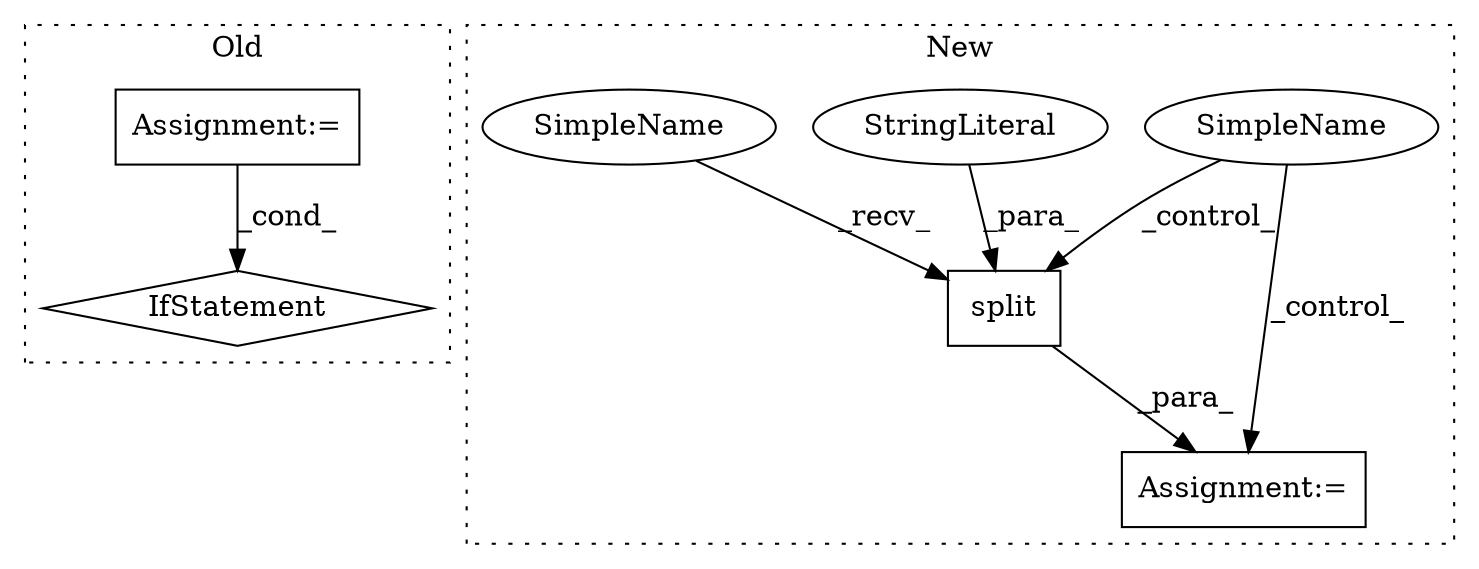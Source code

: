 digraph G {
subgraph cluster0 {
1 [label="IfStatement" a="25" s="4327,4355" l="4,2" shape="diamond"];
5 [label="Assignment:=" a="7" s="4137" l="2" shape="box"];
label = "Old";
style="dotted";
}
subgraph cluster1 {
2 [label="split" a="32" s="6180,6190" l="6,1" shape="box"];
3 [label="StringLiteral" a="45" s="6186" l="4" shape="ellipse"];
4 [label="Assignment:=" a="7" s="6174" l="1" shape="box"];
6 [label="SimpleName" a="42" s="" l="" shape="ellipse"];
7 [label="SimpleName" a="42" s="6175" l="4" shape="ellipse"];
label = "New";
style="dotted";
}
2 -> 4 [label="_para_"];
3 -> 2 [label="_para_"];
5 -> 1 [label="_cond_"];
6 -> 2 [label="_control_"];
6 -> 4 [label="_control_"];
7 -> 2 [label="_recv_"];
}